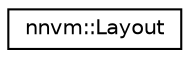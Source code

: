 digraph "Graphical Class Hierarchy"
{
 // LATEX_PDF_SIZE
  edge [fontname="Helvetica",fontsize="10",labelfontname="Helvetica",labelfontsize="10"];
  node [fontname="Helvetica",fontsize="10",shape=record];
  rankdir="LR";
  Node0 [label="nnvm::Layout",height=0.2,width=0.4,color="black", fillcolor="white", style="filled",URL="$classnnvm_1_1Layout.html",tooltip=" "];
}
